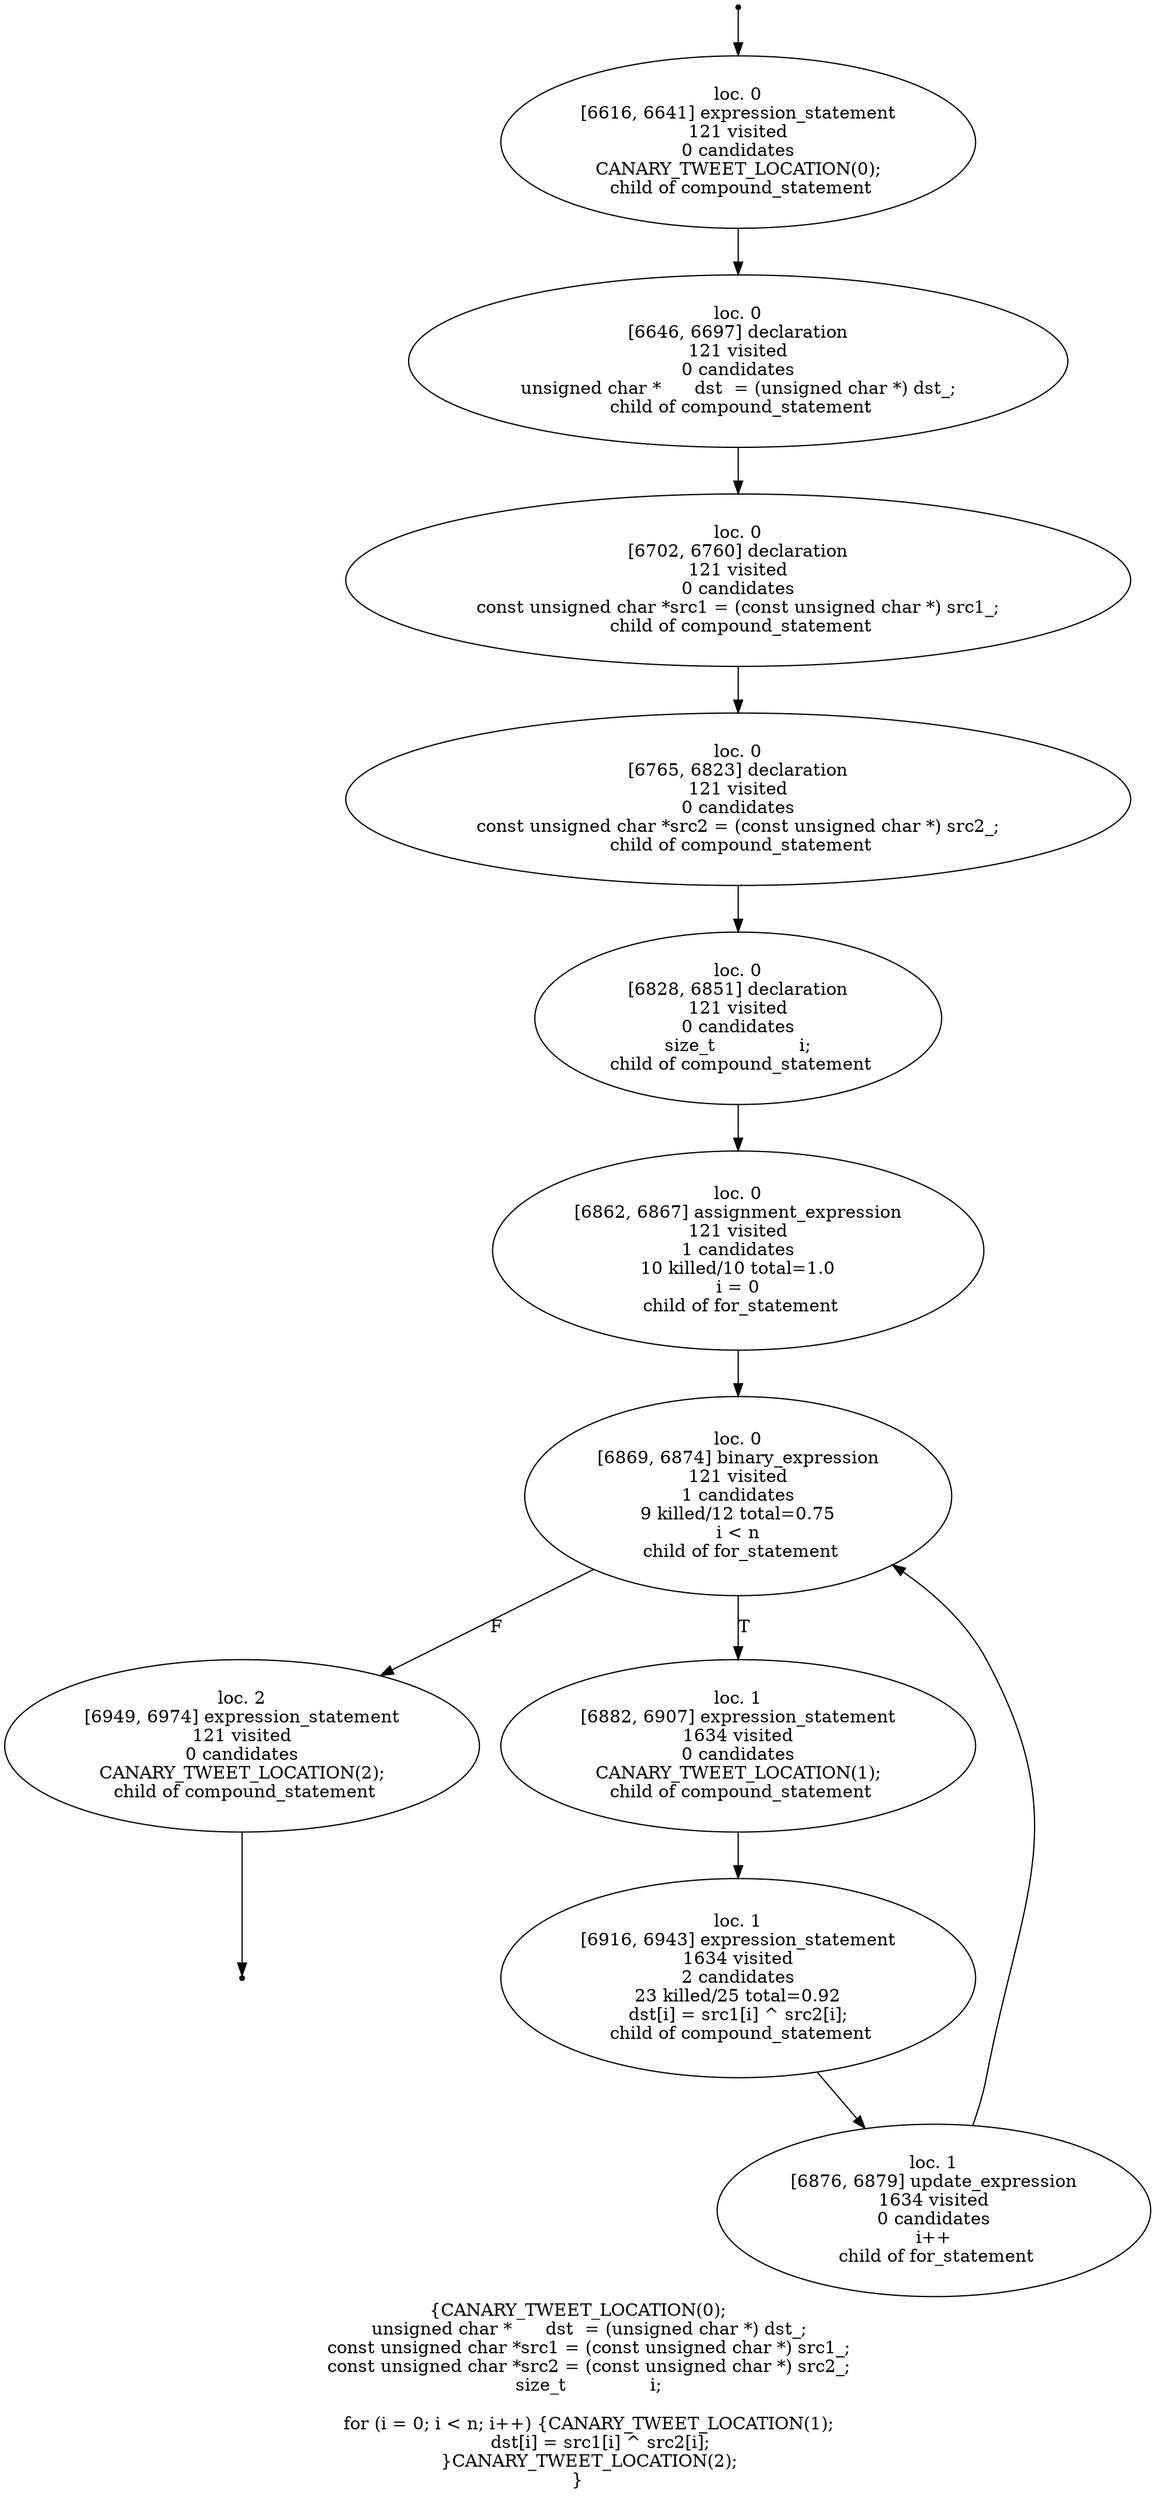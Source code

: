 digraph mem_xor2_localised_15 {
	initial [shape=point]
	initial -> "loc. 0
[6616, 6641] expression_statement
121 visited
0 candidates
 CANARY_TWEET_LOCATION(0); 
 child of compound_statement"
	final [shape=point]
	"loc. 2
[6949, 6974] expression_statement
121 visited
0 candidates
 CANARY_TWEET_LOCATION(2); 
 child of compound_statement" -> final
	"loc. 0
[6616, 6641] expression_statement
121 visited
0 candidates
 CANARY_TWEET_LOCATION(0); 
 child of compound_statement"
	"loc. 0
[6616, 6641] expression_statement
121 visited
0 candidates
 CANARY_TWEET_LOCATION(0); 
 child of compound_statement" -> "loc. 0
[6646, 6697] declaration
121 visited
0 candidates
 unsigned char *      dst  = (unsigned char *) dst_; 
 child of compound_statement"
	"loc. 0
[6646, 6697] declaration
121 visited
0 candidates
 unsigned char *      dst  = (unsigned char *) dst_; 
 child of compound_statement"
	"loc. 0
[6646, 6697] declaration
121 visited
0 candidates
 unsigned char *      dst  = (unsigned char *) dst_; 
 child of compound_statement" -> "loc. 0
[6702, 6760] declaration
121 visited
0 candidates
 const unsigned char *src1 = (const unsigned char *) src1_; 
 child of compound_statement"
	"loc. 0
[6702, 6760] declaration
121 visited
0 candidates
 const unsigned char *src1 = (const unsigned char *) src1_; 
 child of compound_statement"
	"loc. 0
[6702, 6760] declaration
121 visited
0 candidates
 const unsigned char *src1 = (const unsigned char *) src1_; 
 child of compound_statement" -> "loc. 0
[6765, 6823] declaration
121 visited
0 candidates
 const unsigned char *src2 = (const unsigned char *) src2_; 
 child of compound_statement"
	"loc. 0
[6765, 6823] declaration
121 visited
0 candidates
 const unsigned char *src2 = (const unsigned char *) src2_; 
 child of compound_statement"
	"loc. 0
[6765, 6823] declaration
121 visited
0 candidates
 const unsigned char *src2 = (const unsigned char *) src2_; 
 child of compound_statement" -> "loc. 0
[6828, 6851] declaration
121 visited
0 candidates
 size_t               i; 
 child of compound_statement"
	"loc. 0
[6828, 6851] declaration
121 visited
0 candidates
 size_t               i; 
 child of compound_statement"
	"loc. 0
[6828, 6851] declaration
121 visited
0 candidates
 size_t               i; 
 child of compound_statement" -> "loc. 0
[6862, 6867] assignment_expression
121 visited
1 candidates
10 killed/10 total=1.0
 i = 0 
 child of for_statement"
	"loc. 0
[6862, 6867] assignment_expression
121 visited
1 candidates
10 killed/10 total=1.0
 i = 0 
 child of for_statement"
	"loc. 0
[6862, 6867] assignment_expression
121 visited
1 candidates
10 killed/10 total=1.0
 i = 0 
 child of for_statement" -> "loc. 0
[6869, 6874] binary_expression
121 visited
1 candidates
9 killed/12 total=0.75
 i < n 
 child of for_statement"
	"loc. 0
[6869, 6874] binary_expression
121 visited
1 candidates
9 killed/12 total=0.75
 i < n 
 child of for_statement"
	"loc. 0
[6869, 6874] binary_expression
121 visited
1 candidates
9 killed/12 total=0.75
 i < n 
 child of for_statement" -> "loc. 1
[6882, 6907] expression_statement
1634 visited
0 candidates
 CANARY_TWEET_LOCATION(1); 
 child of compound_statement" [label=T]
	"loc. 0
[6869, 6874] binary_expression
121 visited
1 candidates
9 killed/12 total=0.75
 i < n 
 child of for_statement" -> "loc. 2
[6949, 6974] expression_statement
121 visited
0 candidates
 CANARY_TWEET_LOCATION(2); 
 child of compound_statement" [label=F]
	"loc. 1
[6882, 6907] expression_statement
1634 visited
0 candidates
 CANARY_TWEET_LOCATION(1); 
 child of compound_statement"
	"loc. 1
[6882, 6907] expression_statement
1634 visited
0 candidates
 CANARY_TWEET_LOCATION(1); 
 child of compound_statement" -> "loc. 1
[6916, 6943] expression_statement
1634 visited
2 candidates
23 killed/25 total=0.92
 dst[i] = src1[i] ^ src2[i]; 
 child of compound_statement"
	"loc. 2
[6949, 6974] expression_statement
121 visited
0 candidates
 CANARY_TWEET_LOCATION(2); 
 child of compound_statement"
	"loc. 1
[6876, 6879] update_expression
1634 visited
0 candidates
 i++ 
 child of for_statement"
	"loc. 1
[6876, 6879] update_expression
1634 visited
0 candidates
 i++ 
 child of for_statement" -> "loc. 0
[6869, 6874] binary_expression
121 visited
1 candidates
9 killed/12 total=0.75
 i < n 
 child of for_statement"
	"loc. 1
[6916, 6943] expression_statement
1634 visited
2 candidates
23 killed/25 total=0.92
 dst[i] = src1[i] ^ src2[i]; 
 child of compound_statement"
	"loc. 1
[6916, 6943] expression_statement
1634 visited
2 candidates
23 killed/25 total=0.92
 dst[i] = src1[i] ^ src2[i]; 
 child of compound_statement" -> "loc. 1
[6876, 6879] update_expression
1634 visited
0 candidates
 i++ 
 child of for_statement"
	label="{CANARY_TWEET_LOCATION(0);
    unsigned char *      dst  = (unsigned char *) dst_;
    const unsigned char *src1 = (const unsigned char *) src1_;
    const unsigned char *src2 = (const unsigned char *) src2_;
    size_t               i;

    for (i = 0; i < n; i++) {CANARY_TWEET_LOCATION(1);
        dst[i] = src1[i] ^ src2[i];
    }CANARY_TWEET_LOCATION(2);
}"
}
